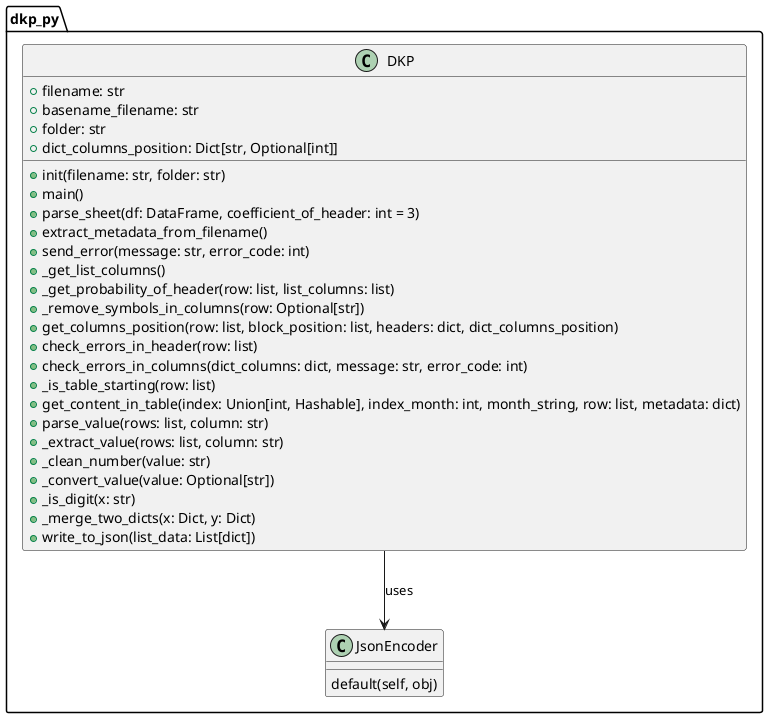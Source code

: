 @startuml

package "dkp_py" {

    class DKP {
        + filename: str
        + basename_filename: str
        + folder: str
        + dict_columns_position: Dict[str, Optional[int]]

        + init(filename: str, folder: str)
        + main()
        + parse_sheet(df: DataFrame, coefficient_of_header: int = 3)
        + extract_metadata_from_filename()
        + send_error(message: str, error_code: int)
        + _get_list_columns()
        + _get_probability_of_header(row: list, list_columns: list)
        + _remove_symbols_in_columns(row: Optional[str])
        + get_columns_position(row: list, block_position: list, headers: dict, dict_columns_position)
        + check_errors_in_header(row: list)
        + check_errors_in_columns(dict_columns: dict, message: str, error_code: int)
        + _is_table_starting(row: list)
        + get_content_in_table(index: Union[int, Hashable], index_month: int, month_string, row: list, metadata: dict)
        + parse_value(rows: list, column: str)
        + _extract_value(rows: list, column: str)
        +_clean_number(value: str)
        + _convert_value(value: Optional[str])
        + _is_digit(x: str)
        + _merge_two_dicts(x: Dict, y: Dict)
        + write_to_json(list_data: List[dict])
    }


    class JsonEncoder {
        default(self, obj)
    }

}

DKP --> JsonEncoder : uses

@enduml



@startuml

participant User
participant DKP
participant ExcelFile
participant Logger
participant Telegram

User->>DKP: Initiate file processing
DKP->>ExcelFile: Read Excel file
DKP->>DKP: Extract metadata from filename
DKP->>DKP: Identify sheet and header
loop For each row in sheet
    DKP->>DKP: Process row data
    DKP->>DKP: Extract content
end
DKP->>DKP: Write processed data to JSON
alt Processing successful
    Logger->>Logger: Log success
else Processing failed
    Logger->>Logger: Log error
    Telegram->>Telegram: Send error notification
end

@enduml